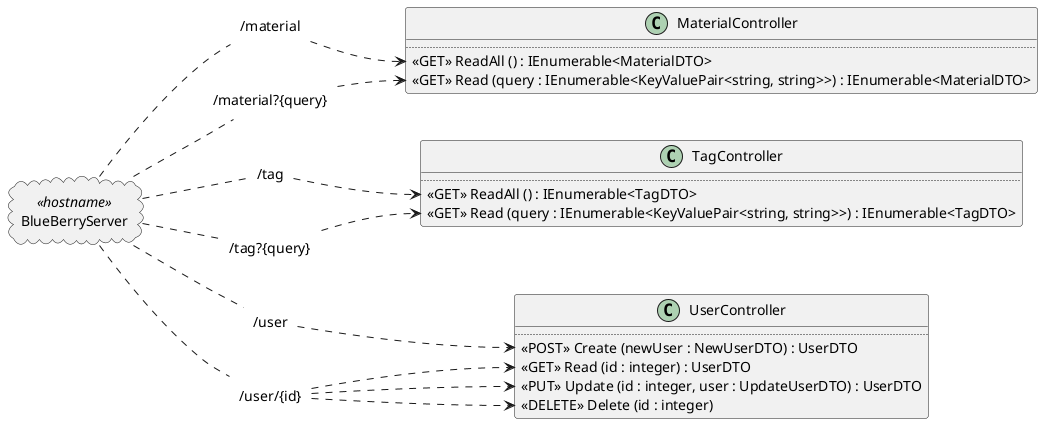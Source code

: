 @startuml
left to right direction
allowmixing

cloud BlueBerryServer <<hostname>>

class UserController {
  ..
  <<POST>> Create (newUser : NewUserDTO) : UserDTO
  <<GET>> Read (id : integer) : UserDTO
  <<PUT>> Update (id : integer, user : UpdateUserDTO) : UserDTO
  <<DELETE>> Delete (id : integer)
}

class MaterialController {
  ..
  <<GET>> ReadAll () : IEnumerable<MaterialDTO>
  <<GET>> Read (query : IEnumerable<KeyValuePair<string, string>>) : IEnumerable<MaterialDTO>
}

class TagController {
  ..
  <<GET>> ReadAll () : IEnumerable<TagDTO>
  <<GET>> Read (query : IEnumerable<KeyValuePair<string, string>>) : IEnumerable<TagDTO>
}
label "/material" as material
label "/material?{query}" as materialquery

label "/tag" as tag
label "/tag?{query}" as tagquery

label "/user/{id}" as userid
label "/user" as user

BlueBerryServer -. material
material -.> MaterialController::ReadAll 

BlueBerryServer -. materialquery
materialquery -.> MaterialController::Read

BlueBerryServer -. tag 
tag -.> TagController::ReadAll 

BlueBerryServer -. tagquery
tagquery -.> TagController::Read


BlueBerryServer -. userid
userid -.> UserController::Read   
userid -.> UserController::Update
userid -.> UserController::Delete

BlueBerryServer -. user
user -.> UserController::Create


@enduml
